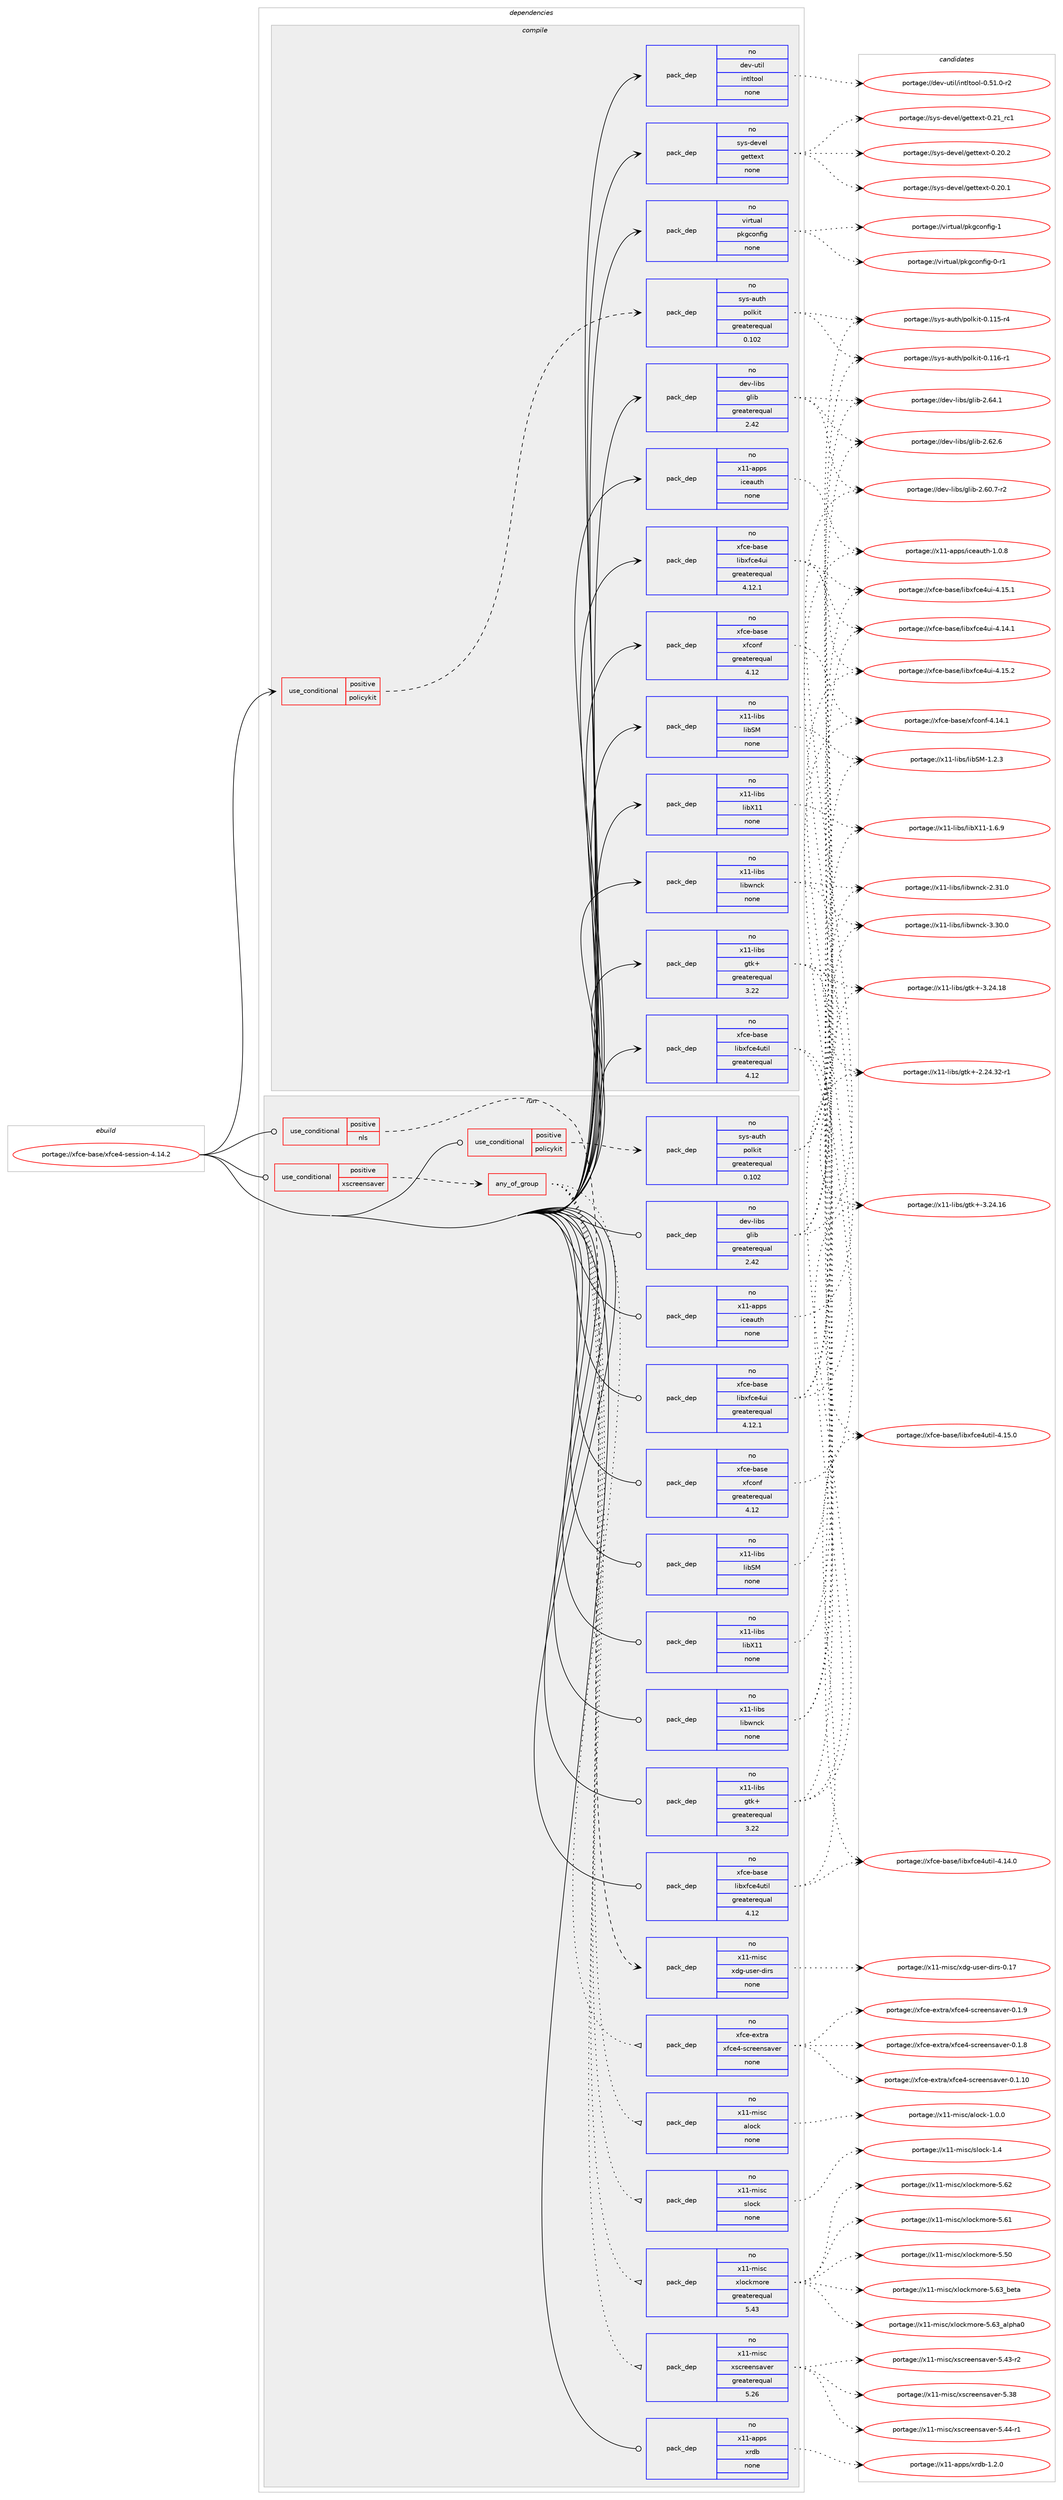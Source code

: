 digraph prolog {

# *************
# Graph options
# *************

newrank=true;
concentrate=true;
compound=true;
graph [rankdir=LR,fontname=Helvetica,fontsize=10,ranksep=1.5];#, ranksep=2.5, nodesep=0.2];
edge  [arrowhead=vee];
node  [fontname=Helvetica,fontsize=10];

# **********
# The ebuild
# **********

subgraph cluster_leftcol {
color=gray;
rank=same;
label=<<i>ebuild</i>>;
id [label="portage://xfce-base/xfce4-session-4.14.2", color=red, width=4, href="../xfce-base/xfce4-session-4.14.2.svg"];
}

# ****************
# The dependencies
# ****************

subgraph cluster_midcol {
color=gray;
label=<<i>dependencies</i>>;
subgraph cluster_compile {
fillcolor="#eeeeee";
style=filled;
label=<<i>compile</i>>;
subgraph cond57 {
dependency563 [label=<<TABLE BORDER="0" CELLBORDER="1" CELLSPACING="0" CELLPADDING="4"><TR><TD ROWSPAN="3" CELLPADDING="10">use_conditional</TD></TR><TR><TD>positive</TD></TR><TR><TD>policykit</TD></TR></TABLE>>, shape=none, color=red];
subgraph pack507 {
dependency564 [label=<<TABLE BORDER="0" CELLBORDER="1" CELLSPACING="0" CELLPADDING="4" WIDTH="220"><TR><TD ROWSPAN="6" CELLPADDING="30">pack_dep</TD></TR><TR><TD WIDTH="110">no</TD></TR><TR><TD>sys-auth</TD></TR><TR><TD>polkit</TD></TR><TR><TD>greaterequal</TD></TR><TR><TD>0.102</TD></TR></TABLE>>, shape=none, color=blue];
}
dependency563:e -> dependency564:w [weight=20,style="dashed",arrowhead="vee"];
}
id:e -> dependency563:w [weight=20,style="solid",arrowhead="vee"];
subgraph pack508 {
dependency565 [label=<<TABLE BORDER="0" CELLBORDER="1" CELLSPACING="0" CELLPADDING="4" WIDTH="220"><TR><TD ROWSPAN="6" CELLPADDING="30">pack_dep</TD></TR><TR><TD WIDTH="110">no</TD></TR><TR><TD>dev-libs</TD></TR><TR><TD>glib</TD></TR><TR><TD>greaterequal</TD></TR><TR><TD>2.42</TD></TR></TABLE>>, shape=none, color=blue];
}
id:e -> dependency565:w [weight=20,style="solid",arrowhead="vee"];
subgraph pack509 {
dependency566 [label=<<TABLE BORDER="0" CELLBORDER="1" CELLSPACING="0" CELLPADDING="4" WIDTH="220"><TR><TD ROWSPAN="6" CELLPADDING="30">pack_dep</TD></TR><TR><TD WIDTH="110">no</TD></TR><TR><TD>dev-util</TD></TR><TR><TD>intltool</TD></TR><TR><TD>none</TD></TR><TR><TD></TD></TR></TABLE>>, shape=none, color=blue];
}
id:e -> dependency566:w [weight=20,style="solid",arrowhead="vee"];
subgraph pack510 {
dependency567 [label=<<TABLE BORDER="0" CELLBORDER="1" CELLSPACING="0" CELLPADDING="4" WIDTH="220"><TR><TD ROWSPAN="6" CELLPADDING="30">pack_dep</TD></TR><TR><TD WIDTH="110">no</TD></TR><TR><TD>sys-devel</TD></TR><TR><TD>gettext</TD></TR><TR><TD>none</TD></TR><TR><TD></TD></TR></TABLE>>, shape=none, color=blue];
}
id:e -> dependency567:w [weight=20,style="solid",arrowhead="vee"];
subgraph pack511 {
dependency568 [label=<<TABLE BORDER="0" CELLBORDER="1" CELLSPACING="0" CELLPADDING="4" WIDTH="220"><TR><TD ROWSPAN="6" CELLPADDING="30">pack_dep</TD></TR><TR><TD WIDTH="110">no</TD></TR><TR><TD>virtual</TD></TR><TR><TD>pkgconfig</TD></TR><TR><TD>none</TD></TR><TR><TD></TD></TR></TABLE>>, shape=none, color=blue];
}
id:e -> dependency568:w [weight=20,style="solid",arrowhead="vee"];
subgraph pack512 {
dependency569 [label=<<TABLE BORDER="0" CELLBORDER="1" CELLSPACING="0" CELLPADDING="4" WIDTH="220"><TR><TD ROWSPAN="6" CELLPADDING="30">pack_dep</TD></TR><TR><TD WIDTH="110">no</TD></TR><TR><TD>x11-apps</TD></TR><TR><TD>iceauth</TD></TR><TR><TD>none</TD></TR><TR><TD></TD></TR></TABLE>>, shape=none, color=blue];
}
id:e -> dependency569:w [weight=20,style="solid",arrowhead="vee"];
subgraph pack513 {
dependency570 [label=<<TABLE BORDER="0" CELLBORDER="1" CELLSPACING="0" CELLPADDING="4" WIDTH="220"><TR><TD ROWSPAN="6" CELLPADDING="30">pack_dep</TD></TR><TR><TD WIDTH="110">no</TD></TR><TR><TD>x11-libs</TD></TR><TR><TD>gtk+</TD></TR><TR><TD>greaterequal</TD></TR><TR><TD>3.22</TD></TR></TABLE>>, shape=none, color=blue];
}
id:e -> dependency570:w [weight=20,style="solid",arrowhead="vee"];
subgraph pack514 {
dependency571 [label=<<TABLE BORDER="0" CELLBORDER="1" CELLSPACING="0" CELLPADDING="4" WIDTH="220"><TR><TD ROWSPAN="6" CELLPADDING="30">pack_dep</TD></TR><TR><TD WIDTH="110">no</TD></TR><TR><TD>x11-libs</TD></TR><TR><TD>libSM</TD></TR><TR><TD>none</TD></TR><TR><TD></TD></TR></TABLE>>, shape=none, color=blue];
}
id:e -> dependency571:w [weight=20,style="solid",arrowhead="vee"];
subgraph pack515 {
dependency572 [label=<<TABLE BORDER="0" CELLBORDER="1" CELLSPACING="0" CELLPADDING="4" WIDTH="220"><TR><TD ROWSPAN="6" CELLPADDING="30">pack_dep</TD></TR><TR><TD WIDTH="110">no</TD></TR><TR><TD>x11-libs</TD></TR><TR><TD>libX11</TD></TR><TR><TD>none</TD></TR><TR><TD></TD></TR></TABLE>>, shape=none, color=blue];
}
id:e -> dependency572:w [weight=20,style="solid",arrowhead="vee"];
subgraph pack516 {
dependency573 [label=<<TABLE BORDER="0" CELLBORDER="1" CELLSPACING="0" CELLPADDING="4" WIDTH="220"><TR><TD ROWSPAN="6" CELLPADDING="30">pack_dep</TD></TR><TR><TD WIDTH="110">no</TD></TR><TR><TD>x11-libs</TD></TR><TR><TD>libwnck</TD></TR><TR><TD>none</TD></TR><TR><TD></TD></TR></TABLE>>, shape=none, color=blue];
}
id:e -> dependency573:w [weight=20,style="solid",arrowhead="vee"];
subgraph pack517 {
dependency574 [label=<<TABLE BORDER="0" CELLBORDER="1" CELLSPACING="0" CELLPADDING="4" WIDTH="220"><TR><TD ROWSPAN="6" CELLPADDING="30">pack_dep</TD></TR><TR><TD WIDTH="110">no</TD></TR><TR><TD>xfce-base</TD></TR><TR><TD>libxfce4ui</TD></TR><TR><TD>greaterequal</TD></TR><TR><TD>4.12.1</TD></TR></TABLE>>, shape=none, color=blue];
}
id:e -> dependency574:w [weight=20,style="solid",arrowhead="vee"];
subgraph pack518 {
dependency575 [label=<<TABLE BORDER="0" CELLBORDER="1" CELLSPACING="0" CELLPADDING="4" WIDTH="220"><TR><TD ROWSPAN="6" CELLPADDING="30">pack_dep</TD></TR><TR><TD WIDTH="110">no</TD></TR><TR><TD>xfce-base</TD></TR><TR><TD>libxfce4util</TD></TR><TR><TD>greaterequal</TD></TR><TR><TD>4.12</TD></TR></TABLE>>, shape=none, color=blue];
}
id:e -> dependency575:w [weight=20,style="solid",arrowhead="vee"];
subgraph pack519 {
dependency576 [label=<<TABLE BORDER="0" CELLBORDER="1" CELLSPACING="0" CELLPADDING="4" WIDTH="220"><TR><TD ROWSPAN="6" CELLPADDING="30">pack_dep</TD></TR><TR><TD WIDTH="110">no</TD></TR><TR><TD>xfce-base</TD></TR><TR><TD>xfconf</TD></TR><TR><TD>greaterequal</TD></TR><TR><TD>4.12</TD></TR></TABLE>>, shape=none, color=blue];
}
id:e -> dependency576:w [weight=20,style="solid",arrowhead="vee"];
}
subgraph cluster_compileandrun {
fillcolor="#eeeeee";
style=filled;
label=<<i>compile and run</i>>;
}
subgraph cluster_run {
fillcolor="#eeeeee";
style=filled;
label=<<i>run</i>>;
subgraph cond58 {
dependency577 [label=<<TABLE BORDER="0" CELLBORDER="1" CELLSPACING="0" CELLPADDING="4"><TR><TD ROWSPAN="3" CELLPADDING="10">use_conditional</TD></TR><TR><TD>positive</TD></TR><TR><TD>nls</TD></TR></TABLE>>, shape=none, color=red];
subgraph pack520 {
dependency578 [label=<<TABLE BORDER="0" CELLBORDER="1" CELLSPACING="0" CELLPADDING="4" WIDTH="220"><TR><TD ROWSPAN="6" CELLPADDING="30">pack_dep</TD></TR><TR><TD WIDTH="110">no</TD></TR><TR><TD>x11-misc</TD></TR><TR><TD>xdg-user-dirs</TD></TR><TR><TD>none</TD></TR><TR><TD></TD></TR></TABLE>>, shape=none, color=blue];
}
dependency577:e -> dependency578:w [weight=20,style="dashed",arrowhead="vee"];
}
id:e -> dependency577:w [weight=20,style="solid",arrowhead="odot"];
subgraph cond59 {
dependency579 [label=<<TABLE BORDER="0" CELLBORDER="1" CELLSPACING="0" CELLPADDING="4"><TR><TD ROWSPAN="3" CELLPADDING="10">use_conditional</TD></TR><TR><TD>positive</TD></TR><TR><TD>policykit</TD></TR></TABLE>>, shape=none, color=red];
subgraph pack521 {
dependency580 [label=<<TABLE BORDER="0" CELLBORDER="1" CELLSPACING="0" CELLPADDING="4" WIDTH="220"><TR><TD ROWSPAN="6" CELLPADDING="30">pack_dep</TD></TR><TR><TD WIDTH="110">no</TD></TR><TR><TD>sys-auth</TD></TR><TR><TD>polkit</TD></TR><TR><TD>greaterequal</TD></TR><TR><TD>0.102</TD></TR></TABLE>>, shape=none, color=blue];
}
dependency579:e -> dependency580:w [weight=20,style="dashed",arrowhead="vee"];
}
id:e -> dependency579:w [weight=20,style="solid",arrowhead="odot"];
subgraph cond60 {
dependency581 [label=<<TABLE BORDER="0" CELLBORDER="1" CELLSPACING="0" CELLPADDING="4"><TR><TD ROWSPAN="3" CELLPADDING="10">use_conditional</TD></TR><TR><TD>positive</TD></TR><TR><TD>xscreensaver</TD></TR></TABLE>>, shape=none, color=red];
subgraph any1 {
dependency582 [label=<<TABLE BORDER="0" CELLBORDER="1" CELLSPACING="0" CELLPADDING="4"><TR><TD CELLPADDING="10">any_of_group</TD></TR></TABLE>>, shape=none, color=red];subgraph pack522 {
dependency583 [label=<<TABLE BORDER="0" CELLBORDER="1" CELLSPACING="0" CELLPADDING="4" WIDTH="220"><TR><TD ROWSPAN="6" CELLPADDING="30">pack_dep</TD></TR><TR><TD WIDTH="110">no</TD></TR><TR><TD>xfce-extra</TD></TR><TR><TD>xfce4-screensaver</TD></TR><TR><TD>none</TD></TR><TR><TD></TD></TR></TABLE>>, shape=none, color=blue];
}
dependency582:e -> dependency583:w [weight=20,style="dotted",arrowhead="oinv"];
subgraph pack523 {
dependency584 [label=<<TABLE BORDER="0" CELLBORDER="1" CELLSPACING="0" CELLPADDING="4" WIDTH="220"><TR><TD ROWSPAN="6" CELLPADDING="30">pack_dep</TD></TR><TR><TD WIDTH="110">no</TD></TR><TR><TD>x11-misc</TD></TR><TR><TD>xscreensaver</TD></TR><TR><TD>greaterequal</TD></TR><TR><TD>5.26</TD></TR></TABLE>>, shape=none, color=blue];
}
dependency582:e -> dependency584:w [weight=20,style="dotted",arrowhead="oinv"];
subgraph pack524 {
dependency585 [label=<<TABLE BORDER="0" CELLBORDER="1" CELLSPACING="0" CELLPADDING="4" WIDTH="220"><TR><TD ROWSPAN="6" CELLPADDING="30">pack_dep</TD></TR><TR><TD WIDTH="110">no</TD></TR><TR><TD>x11-misc</TD></TR><TR><TD>xlockmore</TD></TR><TR><TD>greaterequal</TD></TR><TR><TD>5.43</TD></TR></TABLE>>, shape=none, color=blue];
}
dependency582:e -> dependency585:w [weight=20,style="dotted",arrowhead="oinv"];
subgraph pack525 {
dependency586 [label=<<TABLE BORDER="0" CELLBORDER="1" CELLSPACING="0" CELLPADDING="4" WIDTH="220"><TR><TD ROWSPAN="6" CELLPADDING="30">pack_dep</TD></TR><TR><TD WIDTH="110">no</TD></TR><TR><TD>x11-misc</TD></TR><TR><TD>slock</TD></TR><TR><TD>none</TD></TR><TR><TD></TD></TR></TABLE>>, shape=none, color=blue];
}
dependency582:e -> dependency586:w [weight=20,style="dotted",arrowhead="oinv"];
subgraph pack526 {
dependency587 [label=<<TABLE BORDER="0" CELLBORDER="1" CELLSPACING="0" CELLPADDING="4" WIDTH="220"><TR><TD ROWSPAN="6" CELLPADDING="30">pack_dep</TD></TR><TR><TD WIDTH="110">no</TD></TR><TR><TD>x11-misc</TD></TR><TR><TD>alock</TD></TR><TR><TD>none</TD></TR><TR><TD></TD></TR></TABLE>>, shape=none, color=blue];
}
dependency582:e -> dependency587:w [weight=20,style="dotted",arrowhead="oinv"];
}
dependency581:e -> dependency582:w [weight=20,style="dashed",arrowhead="vee"];
}
id:e -> dependency581:w [weight=20,style="solid",arrowhead="odot"];
subgraph pack527 {
dependency588 [label=<<TABLE BORDER="0" CELLBORDER="1" CELLSPACING="0" CELLPADDING="4" WIDTH="220"><TR><TD ROWSPAN="6" CELLPADDING="30">pack_dep</TD></TR><TR><TD WIDTH="110">no</TD></TR><TR><TD>dev-libs</TD></TR><TR><TD>glib</TD></TR><TR><TD>greaterequal</TD></TR><TR><TD>2.42</TD></TR></TABLE>>, shape=none, color=blue];
}
id:e -> dependency588:w [weight=20,style="solid",arrowhead="odot"];
subgraph pack528 {
dependency589 [label=<<TABLE BORDER="0" CELLBORDER="1" CELLSPACING="0" CELLPADDING="4" WIDTH="220"><TR><TD ROWSPAN="6" CELLPADDING="30">pack_dep</TD></TR><TR><TD WIDTH="110">no</TD></TR><TR><TD>x11-apps</TD></TR><TR><TD>iceauth</TD></TR><TR><TD>none</TD></TR><TR><TD></TD></TR></TABLE>>, shape=none, color=blue];
}
id:e -> dependency589:w [weight=20,style="solid",arrowhead="odot"];
subgraph pack529 {
dependency590 [label=<<TABLE BORDER="0" CELLBORDER="1" CELLSPACING="0" CELLPADDING="4" WIDTH="220"><TR><TD ROWSPAN="6" CELLPADDING="30">pack_dep</TD></TR><TR><TD WIDTH="110">no</TD></TR><TR><TD>x11-apps</TD></TR><TR><TD>xrdb</TD></TR><TR><TD>none</TD></TR><TR><TD></TD></TR></TABLE>>, shape=none, color=blue];
}
id:e -> dependency590:w [weight=20,style="solid",arrowhead="odot"];
subgraph pack530 {
dependency591 [label=<<TABLE BORDER="0" CELLBORDER="1" CELLSPACING="0" CELLPADDING="4" WIDTH="220"><TR><TD ROWSPAN="6" CELLPADDING="30">pack_dep</TD></TR><TR><TD WIDTH="110">no</TD></TR><TR><TD>x11-libs</TD></TR><TR><TD>gtk+</TD></TR><TR><TD>greaterequal</TD></TR><TR><TD>3.22</TD></TR></TABLE>>, shape=none, color=blue];
}
id:e -> dependency591:w [weight=20,style="solid",arrowhead="odot"];
subgraph pack531 {
dependency592 [label=<<TABLE BORDER="0" CELLBORDER="1" CELLSPACING="0" CELLPADDING="4" WIDTH="220"><TR><TD ROWSPAN="6" CELLPADDING="30">pack_dep</TD></TR><TR><TD WIDTH="110">no</TD></TR><TR><TD>x11-libs</TD></TR><TR><TD>libSM</TD></TR><TR><TD>none</TD></TR><TR><TD></TD></TR></TABLE>>, shape=none, color=blue];
}
id:e -> dependency592:w [weight=20,style="solid",arrowhead="odot"];
subgraph pack532 {
dependency593 [label=<<TABLE BORDER="0" CELLBORDER="1" CELLSPACING="0" CELLPADDING="4" WIDTH="220"><TR><TD ROWSPAN="6" CELLPADDING="30">pack_dep</TD></TR><TR><TD WIDTH="110">no</TD></TR><TR><TD>x11-libs</TD></TR><TR><TD>libX11</TD></TR><TR><TD>none</TD></TR><TR><TD></TD></TR></TABLE>>, shape=none, color=blue];
}
id:e -> dependency593:w [weight=20,style="solid",arrowhead="odot"];
subgraph pack533 {
dependency594 [label=<<TABLE BORDER="0" CELLBORDER="1" CELLSPACING="0" CELLPADDING="4" WIDTH="220"><TR><TD ROWSPAN="6" CELLPADDING="30">pack_dep</TD></TR><TR><TD WIDTH="110">no</TD></TR><TR><TD>x11-libs</TD></TR><TR><TD>libwnck</TD></TR><TR><TD>none</TD></TR><TR><TD></TD></TR></TABLE>>, shape=none, color=blue];
}
id:e -> dependency594:w [weight=20,style="solid",arrowhead="odot"];
subgraph pack534 {
dependency595 [label=<<TABLE BORDER="0" CELLBORDER="1" CELLSPACING="0" CELLPADDING="4" WIDTH="220"><TR><TD ROWSPAN="6" CELLPADDING="30">pack_dep</TD></TR><TR><TD WIDTH="110">no</TD></TR><TR><TD>xfce-base</TD></TR><TR><TD>libxfce4ui</TD></TR><TR><TD>greaterequal</TD></TR><TR><TD>4.12.1</TD></TR></TABLE>>, shape=none, color=blue];
}
id:e -> dependency595:w [weight=20,style="solid",arrowhead="odot"];
subgraph pack535 {
dependency596 [label=<<TABLE BORDER="0" CELLBORDER="1" CELLSPACING="0" CELLPADDING="4" WIDTH="220"><TR><TD ROWSPAN="6" CELLPADDING="30">pack_dep</TD></TR><TR><TD WIDTH="110">no</TD></TR><TR><TD>xfce-base</TD></TR><TR><TD>libxfce4util</TD></TR><TR><TD>greaterequal</TD></TR><TR><TD>4.12</TD></TR></TABLE>>, shape=none, color=blue];
}
id:e -> dependency596:w [weight=20,style="solid",arrowhead="odot"];
subgraph pack536 {
dependency597 [label=<<TABLE BORDER="0" CELLBORDER="1" CELLSPACING="0" CELLPADDING="4" WIDTH="220"><TR><TD ROWSPAN="6" CELLPADDING="30">pack_dep</TD></TR><TR><TD WIDTH="110">no</TD></TR><TR><TD>xfce-base</TD></TR><TR><TD>xfconf</TD></TR><TR><TD>greaterequal</TD></TR><TR><TD>4.12</TD></TR></TABLE>>, shape=none, color=blue];
}
id:e -> dependency597:w [weight=20,style="solid",arrowhead="odot"];
}
}

# **************
# The candidates
# **************

subgraph cluster_choices {
rank=same;
color=gray;
label=<<i>candidates</i>>;

subgraph choice507 {
color=black;
nodesep=1;
choice1151211154597117116104471121111081071051164548464949544511449 [label="portage://sys-auth/polkit-0.116-r1", color=red, width=4,href="../sys-auth/polkit-0.116-r1.svg"];
choice1151211154597117116104471121111081071051164548464949534511452 [label="portage://sys-auth/polkit-0.115-r4", color=red, width=4,href="../sys-auth/polkit-0.115-r4.svg"];
dependency564:e -> choice1151211154597117116104471121111081071051164548464949544511449:w [style=dotted,weight="100"];
dependency564:e -> choice1151211154597117116104471121111081071051164548464949534511452:w [style=dotted,weight="100"];
}
subgraph choice508 {
color=black;
nodesep=1;
choice1001011184510810598115471031081059845504654524649 [label="portage://dev-libs/glib-2.64.1", color=red, width=4,href="../dev-libs/glib-2.64.1.svg"];
choice1001011184510810598115471031081059845504654504654 [label="portage://dev-libs/glib-2.62.6", color=red, width=4,href="../dev-libs/glib-2.62.6.svg"];
choice10010111845108105981154710310810598455046544846554511450 [label="portage://dev-libs/glib-2.60.7-r2", color=red, width=4,href="../dev-libs/glib-2.60.7-r2.svg"];
dependency565:e -> choice1001011184510810598115471031081059845504654524649:w [style=dotted,weight="100"];
dependency565:e -> choice1001011184510810598115471031081059845504654504654:w [style=dotted,weight="100"];
dependency565:e -> choice10010111845108105981154710310810598455046544846554511450:w [style=dotted,weight="100"];
}
subgraph choice509 {
color=black;
nodesep=1;
choice1001011184511711610510847105110116108116111111108454846534946484511450 [label="portage://dev-util/intltool-0.51.0-r2", color=red, width=4,href="../dev-util/intltool-0.51.0-r2.svg"];
dependency566:e -> choice1001011184511711610510847105110116108116111111108454846534946484511450:w [style=dotted,weight="100"];
}
subgraph choice510 {
color=black;
nodesep=1;
choice11512111545100101118101108471031011161161011201164548465049951149949 [label="portage://sys-devel/gettext-0.21_rc1", color=red, width=4,href="../sys-devel/gettext-0.21_rc1.svg"];
choice115121115451001011181011084710310111611610112011645484650484650 [label="portage://sys-devel/gettext-0.20.2", color=red, width=4,href="../sys-devel/gettext-0.20.2.svg"];
choice115121115451001011181011084710310111611610112011645484650484649 [label="portage://sys-devel/gettext-0.20.1", color=red, width=4,href="../sys-devel/gettext-0.20.1.svg"];
dependency567:e -> choice11512111545100101118101108471031011161161011201164548465049951149949:w [style=dotted,weight="100"];
dependency567:e -> choice115121115451001011181011084710310111611610112011645484650484650:w [style=dotted,weight="100"];
dependency567:e -> choice115121115451001011181011084710310111611610112011645484650484649:w [style=dotted,weight="100"];
}
subgraph choice511 {
color=black;
nodesep=1;
choice1181051141161179710847112107103991111101021051034549 [label="portage://virtual/pkgconfig-1", color=red, width=4,href="../virtual/pkgconfig-1.svg"];
choice11810511411611797108471121071039911111010210510345484511449 [label="portage://virtual/pkgconfig-0-r1", color=red, width=4,href="../virtual/pkgconfig-0-r1.svg"];
dependency568:e -> choice1181051141161179710847112107103991111101021051034549:w [style=dotted,weight="100"];
dependency568:e -> choice11810511411611797108471121071039911111010210510345484511449:w [style=dotted,weight="100"];
}
subgraph choice512 {
color=black;
nodesep=1;
choice12049494597112112115471059910197117116104454946484656 [label="portage://x11-apps/iceauth-1.0.8", color=red, width=4,href="../x11-apps/iceauth-1.0.8.svg"];
dependency569:e -> choice12049494597112112115471059910197117116104454946484656:w [style=dotted,weight="100"];
}
subgraph choice513 {
color=black;
nodesep=1;
choice1204949451081059811547103116107434551465052464956 [label="portage://x11-libs/gtk+-3.24.18", color=red, width=4,href="../x11-libs/gtk+-3.24.18.svg"];
choice1204949451081059811547103116107434551465052464954 [label="portage://x11-libs/gtk+-3.24.16", color=red, width=4,href="../x11-libs/gtk+-3.24.16.svg"];
choice12049494510810598115471031161074345504650524651504511449 [label="portage://x11-libs/gtk+-2.24.32-r1", color=red, width=4,href="../x11-libs/gtk+-2.24.32-r1.svg"];
dependency570:e -> choice1204949451081059811547103116107434551465052464956:w [style=dotted,weight="100"];
dependency570:e -> choice1204949451081059811547103116107434551465052464954:w [style=dotted,weight="100"];
dependency570:e -> choice12049494510810598115471031161074345504650524651504511449:w [style=dotted,weight="100"];
}
subgraph choice514 {
color=black;
nodesep=1;
choice1204949451081059811547108105988377454946504651 [label="portage://x11-libs/libSM-1.2.3", color=red, width=4,href="../x11-libs/libSM-1.2.3.svg"];
dependency571:e -> choice1204949451081059811547108105988377454946504651:w [style=dotted,weight="100"];
}
subgraph choice515 {
color=black;
nodesep=1;
choice120494945108105981154710810598884949454946544657 [label="portage://x11-libs/libX11-1.6.9", color=red, width=4,href="../x11-libs/libX11-1.6.9.svg"];
dependency572:e -> choice120494945108105981154710810598884949454946544657:w [style=dotted,weight="100"];
}
subgraph choice516 {
color=black;
nodesep=1;
choice1204949451081059811547108105981191109910745514651484648 [label="portage://x11-libs/libwnck-3.30.0", color=red, width=4,href="../x11-libs/libwnck-3.30.0.svg"];
choice1204949451081059811547108105981191109910745504651494648 [label="portage://x11-libs/libwnck-2.31.0", color=red, width=4,href="../x11-libs/libwnck-2.31.0.svg"];
dependency573:e -> choice1204949451081059811547108105981191109910745514651484648:w [style=dotted,weight="100"];
dependency573:e -> choice1204949451081059811547108105981191109910745504651494648:w [style=dotted,weight="100"];
}
subgraph choice517 {
color=black;
nodesep=1;
choice120102991014598971151014710810598120102991015211710545524649534650 [label="portage://xfce-base/libxfce4ui-4.15.2", color=red, width=4,href="../xfce-base/libxfce4ui-4.15.2.svg"];
choice120102991014598971151014710810598120102991015211710545524649534649 [label="portage://xfce-base/libxfce4ui-4.15.1", color=red, width=4,href="../xfce-base/libxfce4ui-4.15.1.svg"];
choice120102991014598971151014710810598120102991015211710545524649524649 [label="portage://xfce-base/libxfce4ui-4.14.1", color=red, width=4,href="../xfce-base/libxfce4ui-4.14.1.svg"];
dependency574:e -> choice120102991014598971151014710810598120102991015211710545524649534650:w [style=dotted,weight="100"];
dependency574:e -> choice120102991014598971151014710810598120102991015211710545524649534649:w [style=dotted,weight="100"];
dependency574:e -> choice120102991014598971151014710810598120102991015211710545524649524649:w [style=dotted,weight="100"];
}
subgraph choice518 {
color=black;
nodesep=1;
choice120102991014598971151014710810598120102991015211711610510845524649534648 [label="portage://xfce-base/libxfce4util-4.15.0", color=red, width=4,href="../xfce-base/libxfce4util-4.15.0.svg"];
choice120102991014598971151014710810598120102991015211711610510845524649524648 [label="portage://xfce-base/libxfce4util-4.14.0", color=red, width=4,href="../xfce-base/libxfce4util-4.14.0.svg"];
dependency575:e -> choice120102991014598971151014710810598120102991015211711610510845524649534648:w [style=dotted,weight="100"];
dependency575:e -> choice120102991014598971151014710810598120102991015211711610510845524649524648:w [style=dotted,weight="100"];
}
subgraph choice519 {
color=black;
nodesep=1;
choice12010299101459897115101471201029911111010245524649524649 [label="portage://xfce-base/xfconf-4.14.1", color=red, width=4,href="../xfce-base/xfconf-4.14.1.svg"];
dependency576:e -> choice12010299101459897115101471201029911111010245524649524649:w [style=dotted,weight="100"];
}
subgraph choice520 {
color=black;
nodesep=1;
choice120494945109105115994712010010345117115101114451001051141154548464955 [label="portage://x11-misc/xdg-user-dirs-0.17", color=red, width=4,href="../x11-misc/xdg-user-dirs-0.17.svg"];
dependency578:e -> choice120494945109105115994712010010345117115101114451001051141154548464955:w [style=dotted,weight="100"];
}
subgraph choice521 {
color=black;
nodesep=1;
choice1151211154597117116104471121111081071051164548464949544511449 [label="portage://sys-auth/polkit-0.116-r1", color=red, width=4,href="../sys-auth/polkit-0.116-r1.svg"];
choice1151211154597117116104471121111081071051164548464949534511452 [label="portage://sys-auth/polkit-0.115-r4", color=red, width=4,href="../sys-auth/polkit-0.115-r4.svg"];
dependency580:e -> choice1151211154597117116104471121111081071051164548464949544511449:w [style=dotted,weight="100"];
dependency580:e -> choice1151211154597117116104471121111081071051164548464949534511452:w [style=dotted,weight="100"];
}
subgraph choice522 {
color=black;
nodesep=1;
choice120102991014510112011611497471201029910152451159911410110111011597118101114454846494657 [label="portage://xfce-extra/xfce4-screensaver-0.1.9", color=red, width=4,href="../xfce-extra/xfce4-screensaver-0.1.9.svg"];
choice120102991014510112011611497471201029910152451159911410110111011597118101114454846494656 [label="portage://xfce-extra/xfce4-screensaver-0.1.8", color=red, width=4,href="../xfce-extra/xfce4-screensaver-0.1.8.svg"];
choice12010299101451011201161149747120102991015245115991141011011101159711810111445484649464948 [label="portage://xfce-extra/xfce4-screensaver-0.1.10", color=red, width=4,href="../xfce-extra/xfce4-screensaver-0.1.10.svg"];
dependency583:e -> choice120102991014510112011611497471201029910152451159911410110111011597118101114454846494657:w [style=dotted,weight="100"];
dependency583:e -> choice120102991014510112011611497471201029910152451159911410110111011597118101114454846494656:w [style=dotted,weight="100"];
dependency583:e -> choice12010299101451011201161149747120102991015245115991141011011101159711810111445484649464948:w [style=dotted,weight="100"];
}
subgraph choice523 {
color=black;
nodesep=1;
choice1204949451091051159947120115991141011011101159711810111445534652524511449 [label="portage://x11-misc/xscreensaver-5.44-r1", color=red, width=4,href="../x11-misc/xscreensaver-5.44-r1.svg"];
choice1204949451091051159947120115991141011011101159711810111445534652514511450 [label="portage://x11-misc/xscreensaver-5.43-r2", color=red, width=4,href="../x11-misc/xscreensaver-5.43-r2.svg"];
choice120494945109105115994712011599114101101110115971181011144553465156 [label="portage://x11-misc/xscreensaver-5.38", color=red, width=4,href="../x11-misc/xscreensaver-5.38.svg"];
dependency584:e -> choice1204949451091051159947120115991141011011101159711810111445534652524511449:w [style=dotted,weight="100"];
dependency584:e -> choice1204949451091051159947120115991141011011101159711810111445534652514511450:w [style=dotted,weight="100"];
dependency584:e -> choice120494945109105115994712011599114101101110115971181011144553465156:w [style=dotted,weight="100"];
}
subgraph choice524 {
color=black;
nodesep=1;
choice1204949451091051159947120108111991071091111141014553465451959810111697 [label="portage://x11-misc/xlockmore-5.63_beta", color=red, width=4,href="../x11-misc/xlockmore-5.63_beta.svg"];
choice120494945109105115994712010811199107109111114101455346545195971081121049748 [label="portage://x11-misc/xlockmore-5.63_alpha0", color=red, width=4,href="../x11-misc/xlockmore-5.63_alpha0.svg"];
choice1204949451091051159947120108111991071091111141014553465450 [label="portage://x11-misc/xlockmore-5.62", color=red, width=4,href="../x11-misc/xlockmore-5.62.svg"];
choice1204949451091051159947120108111991071091111141014553465449 [label="portage://x11-misc/xlockmore-5.61", color=red, width=4,href="../x11-misc/xlockmore-5.61.svg"];
choice1204949451091051159947120108111991071091111141014553465348 [label="portage://x11-misc/xlockmore-5.50", color=red, width=4,href="../x11-misc/xlockmore-5.50.svg"];
dependency585:e -> choice1204949451091051159947120108111991071091111141014553465451959810111697:w [style=dotted,weight="100"];
dependency585:e -> choice120494945109105115994712010811199107109111114101455346545195971081121049748:w [style=dotted,weight="100"];
dependency585:e -> choice1204949451091051159947120108111991071091111141014553465450:w [style=dotted,weight="100"];
dependency585:e -> choice1204949451091051159947120108111991071091111141014553465449:w [style=dotted,weight="100"];
dependency585:e -> choice1204949451091051159947120108111991071091111141014553465348:w [style=dotted,weight="100"];
}
subgraph choice525 {
color=black;
nodesep=1;
choice12049494510910511599471151081119910745494652 [label="portage://x11-misc/slock-1.4", color=red, width=4,href="../x11-misc/slock-1.4.svg"];
dependency586:e -> choice12049494510910511599471151081119910745494652:w [style=dotted,weight="100"];
}
subgraph choice526 {
color=black;
nodesep=1;
choice12049494510910511599479710811199107454946484648 [label="portage://x11-misc/alock-1.0.0", color=red, width=4,href="../x11-misc/alock-1.0.0.svg"];
dependency587:e -> choice12049494510910511599479710811199107454946484648:w [style=dotted,weight="100"];
}
subgraph choice527 {
color=black;
nodesep=1;
choice1001011184510810598115471031081059845504654524649 [label="portage://dev-libs/glib-2.64.1", color=red, width=4,href="../dev-libs/glib-2.64.1.svg"];
choice1001011184510810598115471031081059845504654504654 [label="portage://dev-libs/glib-2.62.6", color=red, width=4,href="../dev-libs/glib-2.62.6.svg"];
choice10010111845108105981154710310810598455046544846554511450 [label="portage://dev-libs/glib-2.60.7-r2", color=red, width=4,href="../dev-libs/glib-2.60.7-r2.svg"];
dependency588:e -> choice1001011184510810598115471031081059845504654524649:w [style=dotted,weight="100"];
dependency588:e -> choice1001011184510810598115471031081059845504654504654:w [style=dotted,weight="100"];
dependency588:e -> choice10010111845108105981154710310810598455046544846554511450:w [style=dotted,weight="100"];
}
subgraph choice528 {
color=black;
nodesep=1;
choice12049494597112112115471059910197117116104454946484656 [label="portage://x11-apps/iceauth-1.0.8", color=red, width=4,href="../x11-apps/iceauth-1.0.8.svg"];
dependency589:e -> choice12049494597112112115471059910197117116104454946484656:w [style=dotted,weight="100"];
}
subgraph choice529 {
color=black;
nodesep=1;
choice120494945971121121154712011410098454946504648 [label="portage://x11-apps/xrdb-1.2.0", color=red, width=4,href="../x11-apps/xrdb-1.2.0.svg"];
dependency590:e -> choice120494945971121121154712011410098454946504648:w [style=dotted,weight="100"];
}
subgraph choice530 {
color=black;
nodesep=1;
choice1204949451081059811547103116107434551465052464956 [label="portage://x11-libs/gtk+-3.24.18", color=red, width=4,href="../x11-libs/gtk+-3.24.18.svg"];
choice1204949451081059811547103116107434551465052464954 [label="portage://x11-libs/gtk+-3.24.16", color=red, width=4,href="../x11-libs/gtk+-3.24.16.svg"];
choice12049494510810598115471031161074345504650524651504511449 [label="portage://x11-libs/gtk+-2.24.32-r1", color=red, width=4,href="../x11-libs/gtk+-2.24.32-r1.svg"];
dependency591:e -> choice1204949451081059811547103116107434551465052464956:w [style=dotted,weight="100"];
dependency591:e -> choice1204949451081059811547103116107434551465052464954:w [style=dotted,weight="100"];
dependency591:e -> choice12049494510810598115471031161074345504650524651504511449:w [style=dotted,weight="100"];
}
subgraph choice531 {
color=black;
nodesep=1;
choice1204949451081059811547108105988377454946504651 [label="portage://x11-libs/libSM-1.2.3", color=red, width=4,href="../x11-libs/libSM-1.2.3.svg"];
dependency592:e -> choice1204949451081059811547108105988377454946504651:w [style=dotted,weight="100"];
}
subgraph choice532 {
color=black;
nodesep=1;
choice120494945108105981154710810598884949454946544657 [label="portage://x11-libs/libX11-1.6.9", color=red, width=4,href="../x11-libs/libX11-1.6.9.svg"];
dependency593:e -> choice120494945108105981154710810598884949454946544657:w [style=dotted,weight="100"];
}
subgraph choice533 {
color=black;
nodesep=1;
choice1204949451081059811547108105981191109910745514651484648 [label="portage://x11-libs/libwnck-3.30.0", color=red, width=4,href="../x11-libs/libwnck-3.30.0.svg"];
choice1204949451081059811547108105981191109910745504651494648 [label="portage://x11-libs/libwnck-2.31.0", color=red, width=4,href="../x11-libs/libwnck-2.31.0.svg"];
dependency594:e -> choice1204949451081059811547108105981191109910745514651484648:w [style=dotted,weight="100"];
dependency594:e -> choice1204949451081059811547108105981191109910745504651494648:w [style=dotted,weight="100"];
}
subgraph choice534 {
color=black;
nodesep=1;
choice120102991014598971151014710810598120102991015211710545524649534650 [label="portage://xfce-base/libxfce4ui-4.15.2", color=red, width=4,href="../xfce-base/libxfce4ui-4.15.2.svg"];
choice120102991014598971151014710810598120102991015211710545524649534649 [label="portage://xfce-base/libxfce4ui-4.15.1", color=red, width=4,href="../xfce-base/libxfce4ui-4.15.1.svg"];
choice120102991014598971151014710810598120102991015211710545524649524649 [label="portage://xfce-base/libxfce4ui-4.14.1", color=red, width=4,href="../xfce-base/libxfce4ui-4.14.1.svg"];
dependency595:e -> choice120102991014598971151014710810598120102991015211710545524649534650:w [style=dotted,weight="100"];
dependency595:e -> choice120102991014598971151014710810598120102991015211710545524649534649:w [style=dotted,weight="100"];
dependency595:e -> choice120102991014598971151014710810598120102991015211710545524649524649:w [style=dotted,weight="100"];
}
subgraph choice535 {
color=black;
nodesep=1;
choice120102991014598971151014710810598120102991015211711610510845524649534648 [label="portage://xfce-base/libxfce4util-4.15.0", color=red, width=4,href="../xfce-base/libxfce4util-4.15.0.svg"];
choice120102991014598971151014710810598120102991015211711610510845524649524648 [label="portage://xfce-base/libxfce4util-4.14.0", color=red, width=4,href="../xfce-base/libxfce4util-4.14.0.svg"];
dependency596:e -> choice120102991014598971151014710810598120102991015211711610510845524649534648:w [style=dotted,weight="100"];
dependency596:e -> choice120102991014598971151014710810598120102991015211711610510845524649524648:w [style=dotted,weight="100"];
}
subgraph choice536 {
color=black;
nodesep=1;
choice12010299101459897115101471201029911111010245524649524649 [label="portage://xfce-base/xfconf-4.14.1", color=red, width=4,href="../xfce-base/xfconf-4.14.1.svg"];
dependency597:e -> choice12010299101459897115101471201029911111010245524649524649:w [style=dotted,weight="100"];
}
}

}
